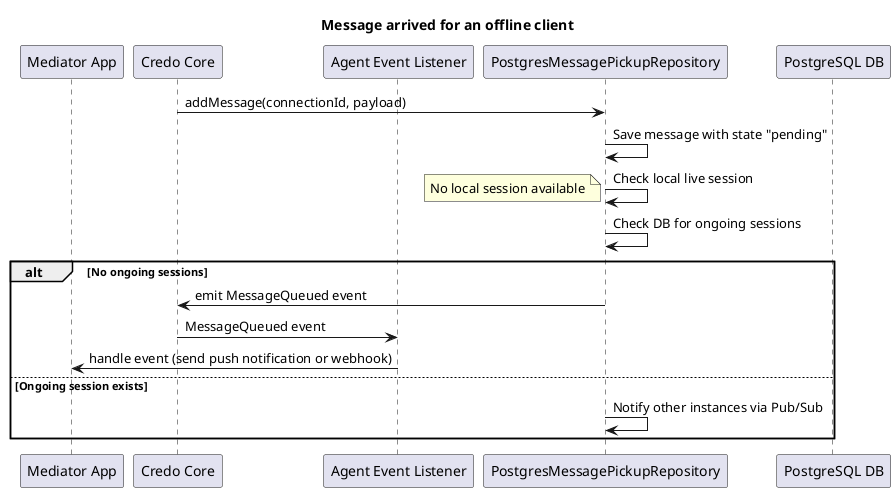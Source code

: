@startuml
title Message arrived for an offline client

participant CA1 as "Mediator App"
participant CC1 as "Credo Core"
participant CC2 as "Agent Event Listener"
participant CP1 as "PostgresMessagePickupRepository"
participant DB as "PostgreSQL DB"

CC1 -> CP1: addMessage(connectionId, payload)
CP1 -> CP1: Save message with state "pending"
CP1 -> CP1: Check local live session
note left
No local session available
end note
CP1 -> CP1: Check DB for ongoing sessions
alt No ongoing sessions
  CP1 -> CC1: emit MessageQueued event
  CC1 -> CC2: MessageQueued event
  CC2 -> CA1: handle event (send push notification or webhook)
else Ongoing session exists
  CP1 -> CP1: Notify other instances via Pub/Sub
end

@enduml